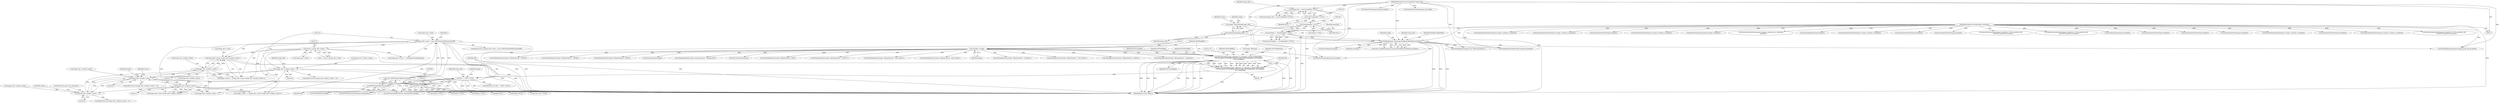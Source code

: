 digraph "0_ImageMagick_58cf5bf4fade82e3b510e8f3463a967278a3e410_0@pointer" {
"1001539" [label="(Call,image_info->scene+image_info->number_scenes-1)"];
"1000278" [label="(Call,(ssize_t) image_info->scene)"];
"1000263" [label="(Call,image_info->scene < (size_t)TIFFNumberOfDirectories(tiff))"];
"1000267" [label="(Call,(size_t)TIFFNumberOfDirectories(tiff))"];
"1000269" [label="(Call,TIFFNumberOfDirectories(tiff))"];
"1000241" [label="(Call,tiff == (TIFF *) NULL)"];
"1000223" [label="(Call,tiff=TIFFClientOpen(image->filename,\"rb\",(thandle_t) image,TIFFReadBlob,\n    TIFFWriteBlob,TIFFSeekBlob,TIFFCloseBlob,TIFFGetBlobSize,TIFFMapBlob,\n    TIFFUnmapBlob))"];
"1000225" [label="(Call,TIFFClientOpen(image->filename,\"rb\",(thandle_t) image,TIFFReadBlob,\n    TIFFWriteBlob,TIFFSeekBlob,TIFFCloseBlob,TIFFGetBlobSize,TIFFMapBlob,\n    TIFFUnmapBlob))"];
"1000230" [label="(Call,(thandle_t) image)"];
"1000200" [label="(Call,OpenBlob(image_info,image,ReadBinaryBlobMode,exception))"];
"1000196" [label="(Call,AcquireImage(image_info))"];
"1000156" [label="(Call,image_info != (const ImageInfo *) NULL)"];
"1000116" [label="(MethodParameterIn,const ImageInfo *image_info)"];
"1000158" [label="(Call,(const ImageInfo *) NULL)"];
"1000194" [label="(Call,image=AcquireImage(image_info))"];
"1000183" [label="(Call,exception != (ExceptionInfo *) NULL)"];
"1000117" [label="(MethodParameterIn,ExceptionInfo *exception)"];
"1000185" [label="(Call,(ExceptionInfo *) NULL)"];
"1000243" [label="(Call,(TIFF *) NULL)"];
"1001543" [label="(Call,image_info->number_scenes-1)"];
"1001529" [label="(Call,image_info->number_scenes != 0)"];
"1003289" [label="(Call,image_info->number_scenes-1)"];
"1003275" [label="(Call,image_info->number_scenes != 0)"];
"1000256" [label="(Call,image_info->number_scenes != 0)"];
"1000487" [label="(Call,SetImageProperty(image,\"tiff:photometric\",\"RGB\"))"];
"1000264" [label="(Call,image_info->scene)"];
"1000243" [label="(Call,(TIFF *) NULL)"];
"1000202" [label="(Identifier,image)"];
"1000339" [label="(Literal,0)"];
"1000160" [label="(Identifier,NULL)"];
"1002764" [label="(Call,QueueAuthenticPixels(image,0,y,image->columns,rows_remaining,\n            exception))"];
"1000224" [label="(Identifier,tiff)"];
"1000263" [label="(Call,image_info->scene < (size_t)TIFFNumberOfDirectories(tiff))"];
"1000201" [label="(Identifier,image_info)"];
"1001544" [label="(Call,image_info->number_scenes)"];
"1000514" [label="(Call,SetImageProperty(image,\"tiff:photometric\",\"LOGLUV\"))"];
"1001518" [label="(Call,GetImageDepth(image,exception))"];
"1000155" [label="(Call,assert(image_info != (const ImageInfo *) NULL))"];
"1001533" [label="(Literal,0)"];
"1000270" [label="(Identifier,tiff)"];
"1003279" [label="(Literal,0)"];
"1000469" [label="(Call,SetImageProperty(image,\"tiff:photometric\",\"min-is-white\"))"];
"1003116" [label="(Call,QueueAuthenticPixels(image,0,y,image->columns,1,exception))"];
"1002450" [label="(Call,SyncAuthenticPixels(image,exception))"];
"1002629" [label="(Call,SyncAuthenticPixels(image,exception))"];
"1001547" [label="(Literal,1)"];
"1003275" [label="(Call,image_info->number_scenes != 0)"];
"1000225" [label="(Call,TIFFClientOpen(image->filename,\"rb\",(thandle_t) image,TIFFReadBlob,\n    TIFFWriteBlob,TIFFSeekBlob,TIFFCloseBlob,TIFFGetBlobSize,TIFFMapBlob,\n    TIFFUnmapBlob))"];
"1000257" [label="(Call,image_info->number_scenes)"];
"1003385" [label="(MethodReturn,static Image *)"];
"1000195" [label="(Identifier,image)"];
"1000290" [label="(Call,TIFFReadDirectory(tiff))"];
"1001867" [label="(Call,ImportQuantumPixels(image,(CacheView *) NULL,quantum_info,\n            quantum_type,pixels,exception))"];
"1000460" [label="(Call,SetImageProperty(image,\"tiff:photometric\",\"min-is-black\"))"];
"1003360" [label="(Call,image_info->number_scenes != 0)"];
"1002244" [label="(Call,ImportQuantumPixels(image,(CacheView *) NULL,quantum_info,\n              quantum_type,pixels,exception))"];
"1001543" [label="(Call,image_info->number_scenes-1)"];
"1003244" [label="(Call,DecodeLabImage(image,exception))"];
"1000269" [label="(Call,TIFFNumberOfDirectories(tiff))"];
"1000118" [label="(Block,)"];
"1001535" [label="(Call,image->scene >= (image_info->scene+image_info->number_scenes-1))"];
"1000760" [label="(Call,(const char *) NULL)"];
"1000317" [label="(Call,(Image *) NULL)"];
"1000235" [label="(Identifier,TIFFSeekBlob)"];
"1000212" [label="(Call,DestroyImageList(image))"];
"1000345" [label="(Call,TIFFPrintDirectory(tiff,stdout,MagickFalse))"];
"1001529" [label="(Call,image_info->number_scenes != 0)"];
"1003281" [label="(Call,image->scene >= (image_info->scene+image_info->number_scenes-1))"];
"1001530" [label="(Call,image_info->number_scenes)"];
"1001537" [label="(Identifier,image)"];
"1003197" [label="(Call,SyncAuthenticPixels(image,exception))"];
"1003276" [label="(Call,image_info->number_scenes)"];
"1000276" [label="(Call,i < (ssize_t) image_info->scene)"];
"1002255" [label="(Call,SyncAuthenticPixels(image,exception))"];
"1000226" [label="(Call,image->filename)"];
"1000280" [label="(Call,image_info->scene)"];
"1000352" [label="(Call,TIFFGetField(tiff,TIFFTAG_IMAGEWIDTH,&width))"];
"1001528" [label="(ControlStructure,if (image_info->number_scenes != 0))"];
"1002077" [label="(Call,SyncAuthenticPixels(image,exception))"];
"1000248" [label="(Identifier,image)"];
"1000116" [label="(MethodParameterIn,const ImageInfo *image_info)"];
"1000184" [label="(Identifier,exception)"];
"1001540" [label="(Call,image_info->scene)"];
"1001849" [label="(Call,QueueAuthenticPixels(image,0,y,image->columns,1,exception))"];
"1000197" [label="(Identifier,image_info)"];
"1003274" [label="(ControlStructure,if (image_info->number_scenes != 0))"];
"1003309" [label="(Call,AcquireNextImage(image_info,image))"];
"1003289" [label="(Call,image_info->number_scenes-1)"];
"1003283" [label="(Identifier,image)"];
"1000194" [label="(Call,image=AcquireImage(image_info))"];
"1000255" [label="(ControlStructure,if (image_info->number_scenes != 0))"];
"1000267" [label="(Call,(size_t)TIFFNumberOfDirectories(tiff))"];
"1000274" [label="(Identifier,i)"];
"1000183" [label="(Call,exception != (ExceptionInfo *) NULL)"];
"1000232" [label="(Identifier,image)"];
"1000158" [label="(Call,(const ImageInfo *) NULL)"];
"1000310" [label="(Call,AcquireNextImage(image_info,image))"];
"1001139" [label="(Call,AcquireQuantumInfo(image_info,image))"];
"1002969" [label="(Call,SyncAuthenticPixels(image,exception))"];
"1001554" [label="(ControlStructure,goto next_tiff_frame;)"];
"1000307" [label="(Call,(Image *) NULL)"];
"1001539" [label="(Call,image_info->scene+image_info->number_scenes-1)"];
"1000550" [label="(Call,SetImageProperty(image,\"tiff:photometric\",\"unknown\"))"];
"1003293" [label="(Literal,1)"];
"1000156" [label="(Call,image_info != (const ImageInfo *) NULL)"];
"1000240" [label="(ControlStructure,if (tiff == (TIFF *) NULL))"];
"1000237" [label="(Identifier,TIFFGetBlobSize)"];
"1000260" [label="(Literal,0)"];
"1000117" [label="(MethodParameterIn,ExceptionInfo *exception)"];
"1000215" [label="(Call,(Image *) NULL)"];
"1000242" [label="(Identifier,tiff)"];
"1000252" [label="(Call,(Image *) NULL)"];
"1000753" [label="(Call,GetImageOption(image_info,\"tiff:exif-properties\"))"];
"1000187" [label="(Identifier,NULL)"];
"1000204" [label="(Identifier,exception)"];
"1000239" [label="(Identifier,TIFFUnmapBlob)"];
"1003296" [label="(Identifier,status)"];
"1000505" [label="(Call,SetImageProperty(image,\"tiff:photometric\",\"CIE Log2(L)\"))"];
"1003355" [label="(Call,TIFFReadPhotoshopLayers(image,image_info,exception))"];
"1002048" [label="(Call,QueueAuthenticPixels(image,0,y,image->columns,1,exception))"];
"1000199" [label="(Identifier,status)"];
"1002066" [label="(Call,ImportQuantumPixels(image,(CacheView *) NULL,quantum_info,\n            quantum_type,pixels,exception))"];
"1002329" [label="(Call,QueueAuthenticPixels(image,0,y,image->columns,1,exception))"];
"1000200" [label="(Call,OpenBlob(image_info,image,ReadBinaryBlobMode,exception))"];
"1000478" [label="(Call,SetImageProperty(image,\"tiff:photometric\",\"palette\"))"];
"1002510" [label="(Call,QueueAuthenticPixels(image,0,y,image->columns,1,exception))"];
"1000265" [label="(Identifier,image_info)"];
"1000245" [label="(Identifier,NULL)"];
"1000532" [label="(Call,SetImageProperty(image,\"tiff:photometric\",\"separated\"))"];
"1000203" [label="(Identifier,ReadBinaryBlobMode)"];
"1000258" [label="(Identifier,image_info)"];
"1000230" [label="(Call,(thandle_t) image)"];
"1000262" [label="(ControlStructure,if (image_info->scene < (size_t)TIFFNumberOfDirectories(tiff)))"];
"1000157" [label="(Identifier,image_info)"];
"1000256" [label="(Call,image_info->number_scenes != 0)"];
"1000541" [label="(Call,SetImageProperty(image,\"tiff:photometric\",\"YCBCR\"))"];
"1003290" [label="(Call,image_info->number_scenes)"];
"1000241" [label="(Call,tiff == (TIFF *) NULL)"];
"1000220" [label="(Call,SetMagickThreadValue(tiff_exception,exception))"];
"1000185" [label="(Call,(ExceptionInfo *) NULL)"];
"1000496" [label="(Call,SetImageProperty(image,\"tiff:photometric\",\"CIELAB\"))"];
"1001878" [label="(Call,SyncAuthenticPixels(image,exception))"];
"1000236" [label="(Identifier,TIFFCloseBlob)"];
"1000198" [label="(Call,status=OpenBlob(image_info,image,ReadBinaryBlobMode,exception))"];
"1000233" [label="(Identifier,TIFFReadBlob)"];
"1002158" [label="(Call,GetAuthenticPixels(image,0,y,image->columns,1,exception))"];
"1000523" [label="(Call,SetImageProperty(image,\"tiff:photometric\",\"MASK\"))"];
"1000304" [label="(Call,DestroyImageList(image))"];
"1000196" [label="(Call,AcquireImage(image_info))"];
"1000223" [label="(Call,tiff=TIFFClientOpen(image->filename,\"rb\",(thandle_t) image,TIFFReadBlob,\n    TIFFWriteBlob,TIFFSeekBlob,TIFFCloseBlob,TIFFGetBlobSize,TIFFMapBlob,\n    TIFFUnmapBlob))"];
"1000647" [label="(Call,InheritException(exception,&image->exception))"];
"1003379" [label="(Call,(Image *)NULL)"];
"1003367" [label="(Call,image_info->scene >= GetImageListLength(image))"];
"1000278" [label="(Call,(ssize_t) image_info->scene)"];
"1000238" [label="(Identifier,TIFFMapBlob)"];
"1000449" [label="(Call,SetImageProperty(image,\"quantum:format\",\"floating-point\"))"];
"1000234" [label="(Identifier,TIFFWriteBlob)"];
"1000182" [label="(Call,assert(exception != (ExceptionInfo *) NULL))"];
"1000249" [label="(Call,DestroyImageList(image))"];
"1003285" [label="(Call,image_info->scene+image_info->number_scenes-1)"];
"1000229" [label="(Literal,\"rb\")"];
"1001539" -> "1001535"  [label="AST: "];
"1001539" -> "1001543"  [label="CFG: "];
"1001540" -> "1001539"  [label="AST: "];
"1001543" -> "1001539"  [label="AST: "];
"1001535" -> "1001539"  [label="CFG: "];
"1001539" -> "1003385"  [label="DDG: "];
"1001539" -> "1003385"  [label="DDG: "];
"1000278" -> "1001539"  [label="DDG: "];
"1000263" -> "1001539"  [label="DDG: "];
"1001543" -> "1001539"  [label="DDG: "];
"1001543" -> "1001539"  [label="DDG: "];
"1000278" -> "1000276"  [label="AST: "];
"1000278" -> "1000280"  [label="CFG: "];
"1000279" -> "1000278"  [label="AST: "];
"1000280" -> "1000278"  [label="AST: "];
"1000276" -> "1000278"  [label="CFG: "];
"1000278" -> "1003385"  [label="DDG: "];
"1000278" -> "1000276"  [label="DDG: "];
"1000263" -> "1000278"  [label="DDG: "];
"1000278" -> "1001535"  [label="DDG: "];
"1000278" -> "1003281"  [label="DDG: "];
"1000278" -> "1003285"  [label="DDG: "];
"1000278" -> "1003367"  [label="DDG: "];
"1000263" -> "1000262"  [label="AST: "];
"1000263" -> "1000267"  [label="CFG: "];
"1000264" -> "1000263"  [label="AST: "];
"1000267" -> "1000263"  [label="AST: "];
"1000274" -> "1000263"  [label="CFG: "];
"1000339" -> "1000263"  [label="CFG: "];
"1000263" -> "1003385"  [label="DDG: "];
"1000263" -> "1003385"  [label="DDG: "];
"1000263" -> "1003385"  [label="DDG: "];
"1000267" -> "1000263"  [label="DDG: "];
"1000263" -> "1001535"  [label="DDG: "];
"1000263" -> "1003281"  [label="DDG: "];
"1000263" -> "1003285"  [label="DDG: "];
"1000263" -> "1003367"  [label="DDG: "];
"1000267" -> "1000269"  [label="CFG: "];
"1000268" -> "1000267"  [label="AST: "];
"1000269" -> "1000267"  [label="AST: "];
"1000267" -> "1003385"  [label="DDG: "];
"1000269" -> "1000267"  [label="DDG: "];
"1000269" -> "1000270"  [label="CFG: "];
"1000270" -> "1000269"  [label="AST: "];
"1000241" -> "1000269"  [label="DDG: "];
"1000269" -> "1000290"  [label="DDG: "];
"1000269" -> "1000345"  [label="DDG: "];
"1000269" -> "1000352"  [label="DDG: "];
"1000241" -> "1000240"  [label="AST: "];
"1000241" -> "1000243"  [label="CFG: "];
"1000242" -> "1000241"  [label="AST: "];
"1000243" -> "1000241"  [label="AST: "];
"1000248" -> "1000241"  [label="CFG: "];
"1000258" -> "1000241"  [label="CFG: "];
"1000241" -> "1003385"  [label="DDG: "];
"1000241" -> "1003385"  [label="DDG: "];
"1000241" -> "1003385"  [label="DDG: "];
"1000223" -> "1000241"  [label="DDG: "];
"1000243" -> "1000241"  [label="DDG: "];
"1000241" -> "1000345"  [label="DDG: "];
"1000241" -> "1000352"  [label="DDG: "];
"1000223" -> "1000118"  [label="AST: "];
"1000223" -> "1000225"  [label="CFG: "];
"1000224" -> "1000223"  [label="AST: "];
"1000225" -> "1000223"  [label="AST: "];
"1000242" -> "1000223"  [label="CFG: "];
"1000223" -> "1003385"  [label="DDG: "];
"1000225" -> "1000223"  [label="DDG: "];
"1000225" -> "1000223"  [label="DDG: "];
"1000225" -> "1000223"  [label="DDG: "];
"1000225" -> "1000223"  [label="DDG: "];
"1000225" -> "1000223"  [label="DDG: "];
"1000225" -> "1000223"  [label="DDG: "];
"1000225" -> "1000223"  [label="DDG: "];
"1000225" -> "1000223"  [label="DDG: "];
"1000225" -> "1000223"  [label="DDG: "];
"1000225" -> "1000223"  [label="DDG: "];
"1000225" -> "1000239"  [label="CFG: "];
"1000226" -> "1000225"  [label="AST: "];
"1000229" -> "1000225"  [label="AST: "];
"1000230" -> "1000225"  [label="AST: "];
"1000233" -> "1000225"  [label="AST: "];
"1000234" -> "1000225"  [label="AST: "];
"1000235" -> "1000225"  [label="AST: "];
"1000236" -> "1000225"  [label="AST: "];
"1000237" -> "1000225"  [label="AST: "];
"1000238" -> "1000225"  [label="AST: "];
"1000239" -> "1000225"  [label="AST: "];
"1000225" -> "1003385"  [label="DDG: "];
"1000225" -> "1003385"  [label="DDG: "];
"1000225" -> "1003385"  [label="DDG: "];
"1000225" -> "1003385"  [label="DDG: "];
"1000225" -> "1003385"  [label="DDG: "];
"1000225" -> "1003385"  [label="DDG: "];
"1000225" -> "1003385"  [label="DDG: "];
"1000225" -> "1003385"  [label="DDG: "];
"1000225" -> "1003385"  [label="DDG: "];
"1000230" -> "1000225"  [label="DDG: "];
"1000230" -> "1000232"  [label="CFG: "];
"1000231" -> "1000230"  [label="AST: "];
"1000232" -> "1000230"  [label="AST: "];
"1000233" -> "1000230"  [label="CFG: "];
"1000200" -> "1000230"  [label="DDG: "];
"1000230" -> "1000249"  [label="DDG: "];
"1000230" -> "1000304"  [label="DDG: "];
"1000230" -> "1000310"  [label="DDG: "];
"1000230" -> "1000449"  [label="DDG: "];
"1000230" -> "1000460"  [label="DDG: "];
"1000230" -> "1000469"  [label="DDG: "];
"1000230" -> "1000478"  [label="DDG: "];
"1000230" -> "1000487"  [label="DDG: "];
"1000230" -> "1000496"  [label="DDG: "];
"1000230" -> "1000505"  [label="DDG: "];
"1000230" -> "1000514"  [label="DDG: "];
"1000230" -> "1000523"  [label="DDG: "];
"1000230" -> "1000532"  [label="DDG: "];
"1000230" -> "1000541"  [label="DDG: "];
"1000230" -> "1000550"  [label="DDG: "];
"1000200" -> "1000198"  [label="AST: "];
"1000200" -> "1000204"  [label="CFG: "];
"1000201" -> "1000200"  [label="AST: "];
"1000202" -> "1000200"  [label="AST: "];
"1000203" -> "1000200"  [label="AST: "];
"1000204" -> "1000200"  [label="AST: "];
"1000198" -> "1000200"  [label="CFG: "];
"1000200" -> "1003385"  [label="DDG: "];
"1000200" -> "1003385"  [label="DDG: "];
"1000200" -> "1003385"  [label="DDG: "];
"1000200" -> "1000198"  [label="DDG: "];
"1000200" -> "1000198"  [label="DDG: "];
"1000200" -> "1000198"  [label="DDG: "];
"1000200" -> "1000198"  [label="DDG: "];
"1000196" -> "1000200"  [label="DDG: "];
"1000116" -> "1000200"  [label="DDG: "];
"1000194" -> "1000200"  [label="DDG: "];
"1000183" -> "1000200"  [label="DDG: "];
"1000117" -> "1000200"  [label="DDG: "];
"1000200" -> "1000212"  [label="DDG: "];
"1000200" -> "1000220"  [label="DDG: "];
"1000200" -> "1000310"  [label="DDG: "];
"1000200" -> "1000753"  [label="DDG: "];
"1000200" -> "1003355"  [label="DDG: "];
"1000196" -> "1000194"  [label="AST: "];
"1000196" -> "1000197"  [label="CFG: "];
"1000197" -> "1000196"  [label="AST: "];
"1000194" -> "1000196"  [label="CFG: "];
"1000196" -> "1000194"  [label="DDG: "];
"1000156" -> "1000196"  [label="DDG: "];
"1000116" -> "1000196"  [label="DDG: "];
"1000156" -> "1000155"  [label="AST: "];
"1000156" -> "1000158"  [label="CFG: "];
"1000157" -> "1000156"  [label="AST: "];
"1000158" -> "1000156"  [label="AST: "];
"1000155" -> "1000156"  [label="CFG: "];
"1000156" -> "1003385"  [label="DDG: "];
"1000156" -> "1000155"  [label="DDG: "];
"1000156" -> "1000155"  [label="DDG: "];
"1000116" -> "1000156"  [label="DDG: "];
"1000158" -> "1000156"  [label="DDG: "];
"1000116" -> "1000115"  [label="AST: "];
"1000116" -> "1003385"  [label="DDG: "];
"1000116" -> "1000310"  [label="DDG: "];
"1000116" -> "1000753"  [label="DDG: "];
"1000116" -> "1001139"  [label="DDG: "];
"1000116" -> "1003309"  [label="DDG: "];
"1000116" -> "1003355"  [label="DDG: "];
"1000158" -> "1000160"  [label="CFG: "];
"1000159" -> "1000158"  [label="AST: "];
"1000160" -> "1000158"  [label="AST: "];
"1000158" -> "1000185"  [label="DDG: "];
"1000194" -> "1000118"  [label="AST: "];
"1000195" -> "1000194"  [label="AST: "];
"1000199" -> "1000194"  [label="CFG: "];
"1000194" -> "1003385"  [label="DDG: "];
"1000183" -> "1000182"  [label="AST: "];
"1000183" -> "1000185"  [label="CFG: "];
"1000184" -> "1000183"  [label="AST: "];
"1000185" -> "1000183"  [label="AST: "];
"1000182" -> "1000183"  [label="CFG: "];
"1000183" -> "1003385"  [label="DDG: "];
"1000183" -> "1000182"  [label="DDG: "];
"1000183" -> "1000182"  [label="DDG: "];
"1000117" -> "1000183"  [label="DDG: "];
"1000185" -> "1000183"  [label="DDG: "];
"1000117" -> "1000115"  [label="AST: "];
"1000117" -> "1003385"  [label="DDG: "];
"1000117" -> "1000220"  [label="DDG: "];
"1000117" -> "1000647"  [label="DDG: "];
"1000117" -> "1001518"  [label="DDG: "];
"1000117" -> "1001849"  [label="DDG: "];
"1000117" -> "1001867"  [label="DDG: "];
"1000117" -> "1001878"  [label="DDG: "];
"1000117" -> "1002048"  [label="DDG: "];
"1000117" -> "1002066"  [label="DDG: "];
"1000117" -> "1002077"  [label="DDG: "];
"1000117" -> "1002158"  [label="DDG: "];
"1000117" -> "1002244"  [label="DDG: "];
"1000117" -> "1002255"  [label="DDG: "];
"1000117" -> "1002329"  [label="DDG: "];
"1000117" -> "1002450"  [label="DDG: "];
"1000117" -> "1002510"  [label="DDG: "];
"1000117" -> "1002629"  [label="DDG: "];
"1000117" -> "1002764"  [label="DDG: "];
"1000117" -> "1002969"  [label="DDG: "];
"1000117" -> "1003116"  [label="DDG: "];
"1000117" -> "1003197"  [label="DDG: "];
"1000117" -> "1003244"  [label="DDG: "];
"1000117" -> "1003355"  [label="DDG: "];
"1000185" -> "1000187"  [label="CFG: "];
"1000186" -> "1000185"  [label="AST: "];
"1000187" -> "1000185"  [label="AST: "];
"1000185" -> "1000215"  [label="DDG: "];
"1000185" -> "1000243"  [label="DDG: "];
"1000243" -> "1000245"  [label="CFG: "];
"1000244" -> "1000243"  [label="AST: "];
"1000245" -> "1000243"  [label="AST: "];
"1000243" -> "1003385"  [label="DDG: "];
"1000243" -> "1000252"  [label="DDG: "];
"1000243" -> "1000307"  [label="DDG: "];
"1000243" -> "1000317"  [label="DDG: "];
"1000243" -> "1000760"  [label="DDG: "];
"1000243" -> "1003379"  [label="DDG: "];
"1001543" -> "1001547"  [label="CFG: "];
"1001544" -> "1001543"  [label="AST: "];
"1001547" -> "1001543"  [label="AST: "];
"1001543" -> "1001535"  [label="DDG: "];
"1001543" -> "1001535"  [label="DDG: "];
"1001529" -> "1001543"  [label="DDG: "];
"1001543" -> "1003275"  [label="DDG: "];
"1001543" -> "1003360"  [label="DDG: "];
"1001529" -> "1001528"  [label="AST: "];
"1001529" -> "1001533"  [label="CFG: "];
"1001530" -> "1001529"  [label="AST: "];
"1001533" -> "1001529"  [label="AST: "];
"1001537" -> "1001529"  [label="CFG: "];
"1001554" -> "1001529"  [label="CFG: "];
"1003289" -> "1001529"  [label="DDG: "];
"1000256" -> "1001529"  [label="DDG: "];
"1003275" -> "1001529"  [label="DDG: "];
"1001529" -> "1003275"  [label="DDG: "];
"1003289" -> "1003285"  [label="AST: "];
"1003289" -> "1003293"  [label="CFG: "];
"1003290" -> "1003289"  [label="AST: "];
"1003293" -> "1003289"  [label="AST: "];
"1003285" -> "1003289"  [label="CFG: "];
"1003289" -> "1003385"  [label="DDG: "];
"1003289" -> "1003275"  [label="DDG: "];
"1003289" -> "1003281"  [label="DDG: "];
"1003289" -> "1003281"  [label="DDG: "];
"1003289" -> "1003285"  [label="DDG: "];
"1003289" -> "1003285"  [label="DDG: "];
"1003275" -> "1003289"  [label="DDG: "];
"1003289" -> "1003360"  [label="DDG: "];
"1003275" -> "1003274"  [label="AST: "];
"1003275" -> "1003279"  [label="CFG: "];
"1003276" -> "1003275"  [label="AST: "];
"1003279" -> "1003275"  [label="AST: "];
"1003283" -> "1003275"  [label="CFG: "];
"1003296" -> "1003275"  [label="CFG: "];
"1003275" -> "1003385"  [label="DDG: "];
"1003275" -> "1003385"  [label="DDG: "];
"1000256" -> "1003275"  [label="DDG: "];
"1003275" -> "1003360"  [label="DDG: "];
"1000256" -> "1000255"  [label="AST: "];
"1000256" -> "1000260"  [label="CFG: "];
"1000257" -> "1000256"  [label="AST: "];
"1000260" -> "1000256"  [label="AST: "];
"1000265" -> "1000256"  [label="CFG: "];
"1000339" -> "1000256"  [label="CFG: "];
"1000256" -> "1003385"  [label="DDG: "];
"1000256" -> "1003385"  [label="DDG: "];
"1000256" -> "1003360"  [label="DDG: "];
}

